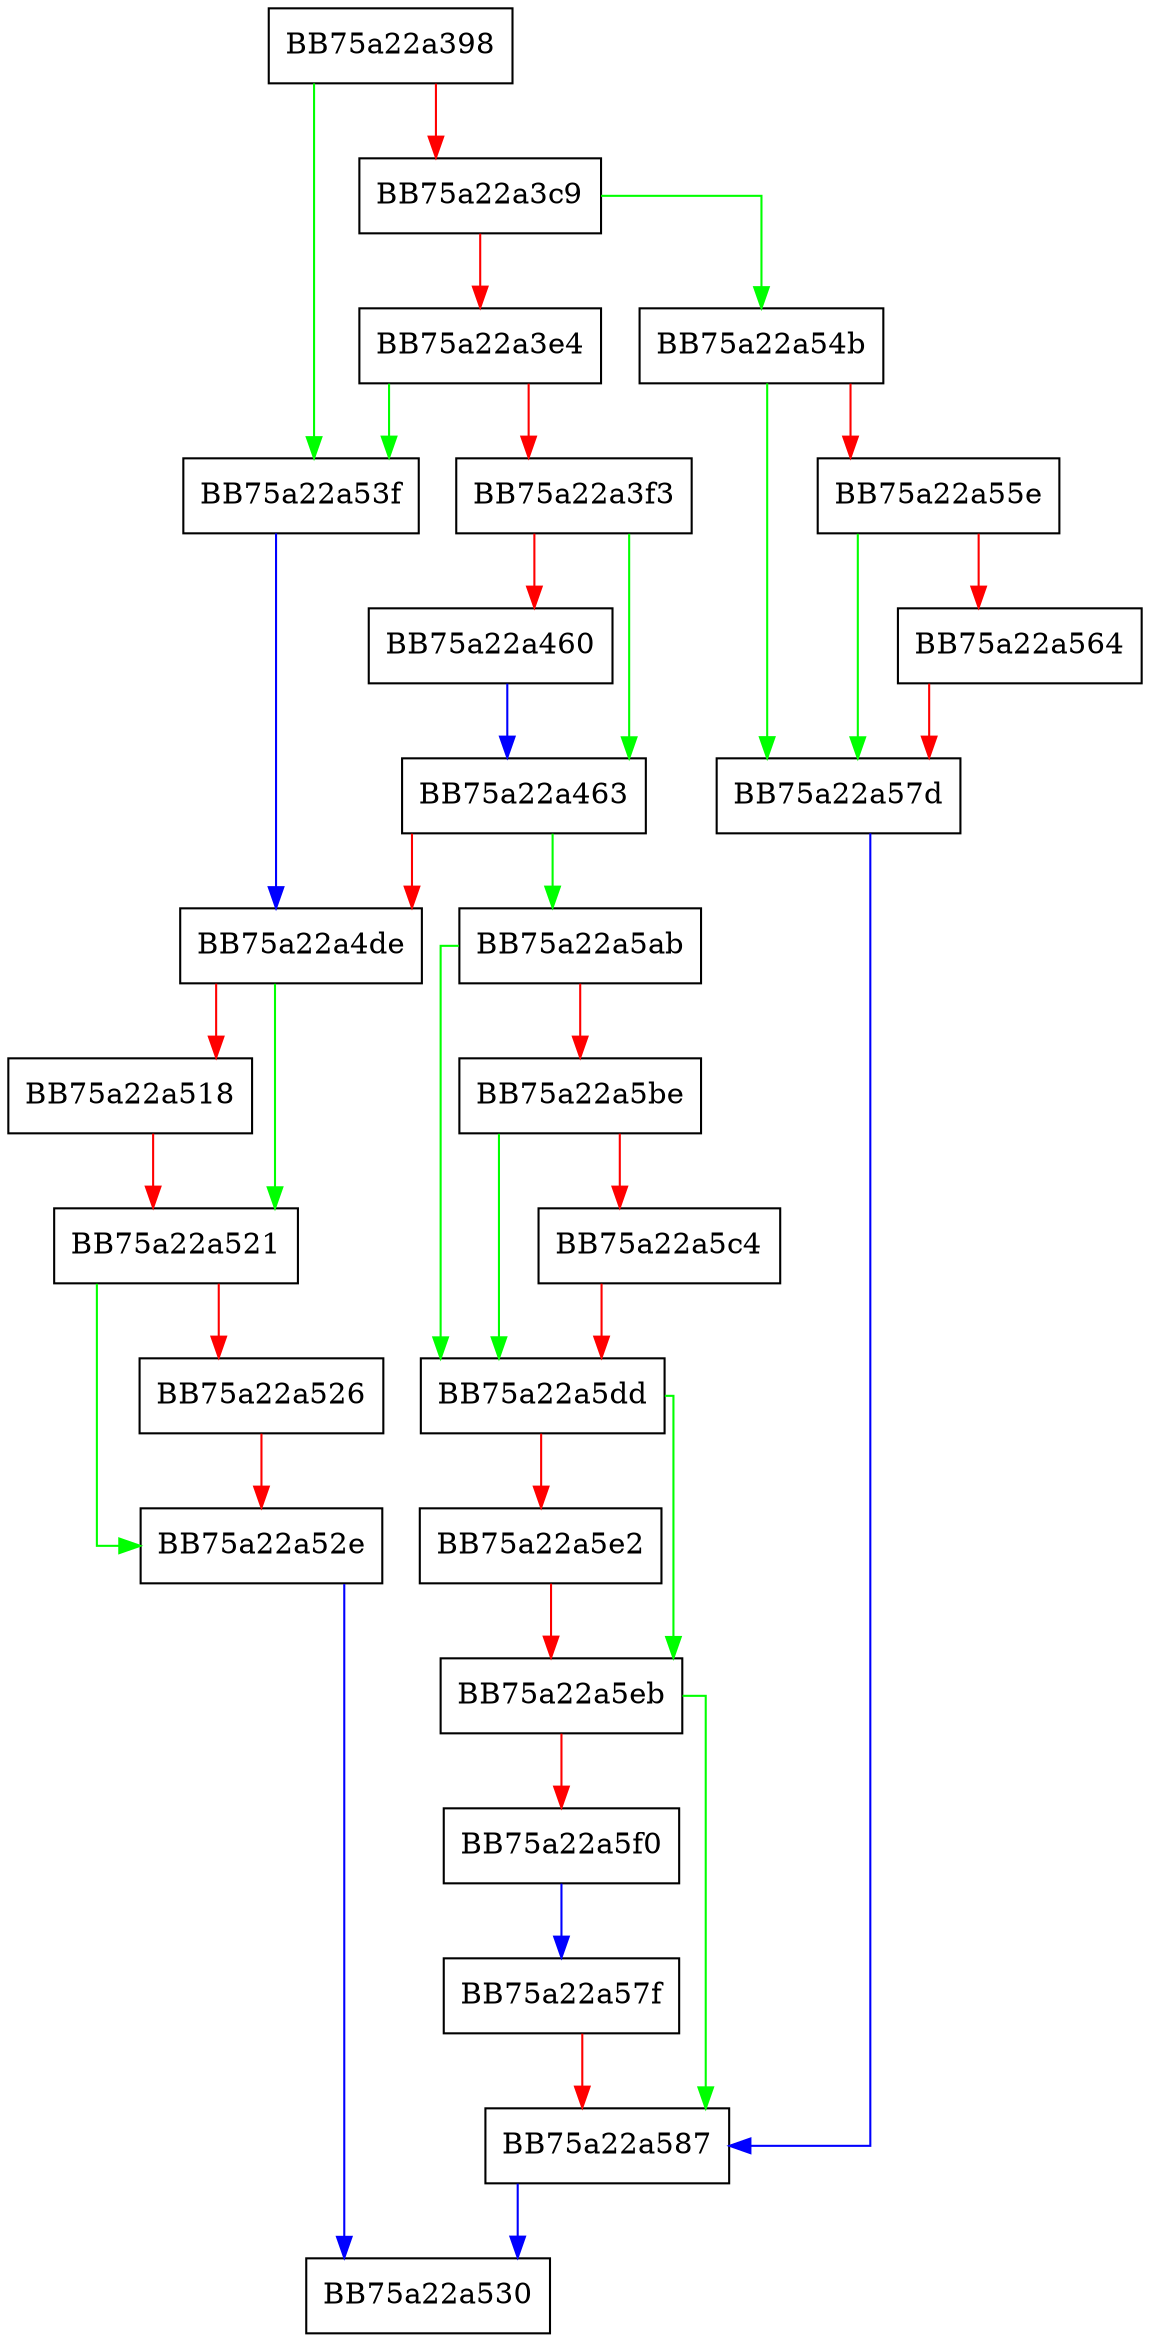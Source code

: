 digraph SetProcessExclusions {
  node [shape="box"];
  graph [splines=ortho];
  BB75a22a398 -> BB75a22a53f [color="green"];
  BB75a22a398 -> BB75a22a3c9 [color="red"];
  BB75a22a3c9 -> BB75a22a54b [color="green"];
  BB75a22a3c9 -> BB75a22a3e4 [color="red"];
  BB75a22a3e4 -> BB75a22a53f [color="green"];
  BB75a22a3e4 -> BB75a22a3f3 [color="red"];
  BB75a22a3f3 -> BB75a22a463 [color="green"];
  BB75a22a3f3 -> BB75a22a460 [color="red"];
  BB75a22a460 -> BB75a22a463 [color="blue"];
  BB75a22a463 -> BB75a22a5ab [color="green"];
  BB75a22a463 -> BB75a22a4de [color="red"];
  BB75a22a4de -> BB75a22a521 [color="green"];
  BB75a22a4de -> BB75a22a518 [color="red"];
  BB75a22a518 -> BB75a22a521 [color="red"];
  BB75a22a521 -> BB75a22a52e [color="green"];
  BB75a22a521 -> BB75a22a526 [color="red"];
  BB75a22a526 -> BB75a22a52e [color="red"];
  BB75a22a52e -> BB75a22a530 [color="blue"];
  BB75a22a53f -> BB75a22a4de [color="blue"];
  BB75a22a54b -> BB75a22a57d [color="green"];
  BB75a22a54b -> BB75a22a55e [color="red"];
  BB75a22a55e -> BB75a22a57d [color="green"];
  BB75a22a55e -> BB75a22a564 [color="red"];
  BB75a22a564 -> BB75a22a57d [color="red"];
  BB75a22a57d -> BB75a22a587 [color="blue"];
  BB75a22a57f -> BB75a22a587 [color="red"];
  BB75a22a587 -> BB75a22a530 [color="blue"];
  BB75a22a5ab -> BB75a22a5dd [color="green"];
  BB75a22a5ab -> BB75a22a5be [color="red"];
  BB75a22a5be -> BB75a22a5dd [color="green"];
  BB75a22a5be -> BB75a22a5c4 [color="red"];
  BB75a22a5c4 -> BB75a22a5dd [color="red"];
  BB75a22a5dd -> BB75a22a5eb [color="green"];
  BB75a22a5dd -> BB75a22a5e2 [color="red"];
  BB75a22a5e2 -> BB75a22a5eb [color="red"];
  BB75a22a5eb -> BB75a22a587 [color="green"];
  BB75a22a5eb -> BB75a22a5f0 [color="red"];
  BB75a22a5f0 -> BB75a22a57f [color="blue"];
}